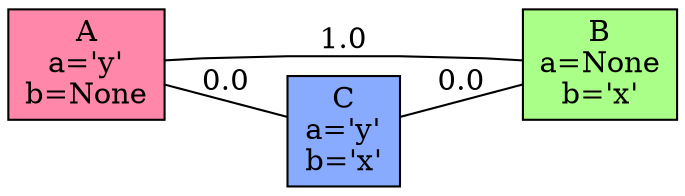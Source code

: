 graph {
   node [shape=record, style=filled, nodesep=4];
   splines=polyline;
   rankdir="LR";

   "A\na='y'\nb=None" [fillcolor="#ff88aa"]
   "B\na=None\nb='x'" [fillcolor="#aaff88"]
   "C\na='y'\nb='x'" [fillcolor="#88aaff"]
 
   "A\na='y'\nb=None" -- "B\na=None\nb='x'" [label="1.0"]
   "A\na='y'\nb=None" -- "C\na='y'\nb='x'"[label="0.0"]
   "C\na='y'\nb='x'" -- "B\na=None\nb='x'" [label="0.0"]
}
